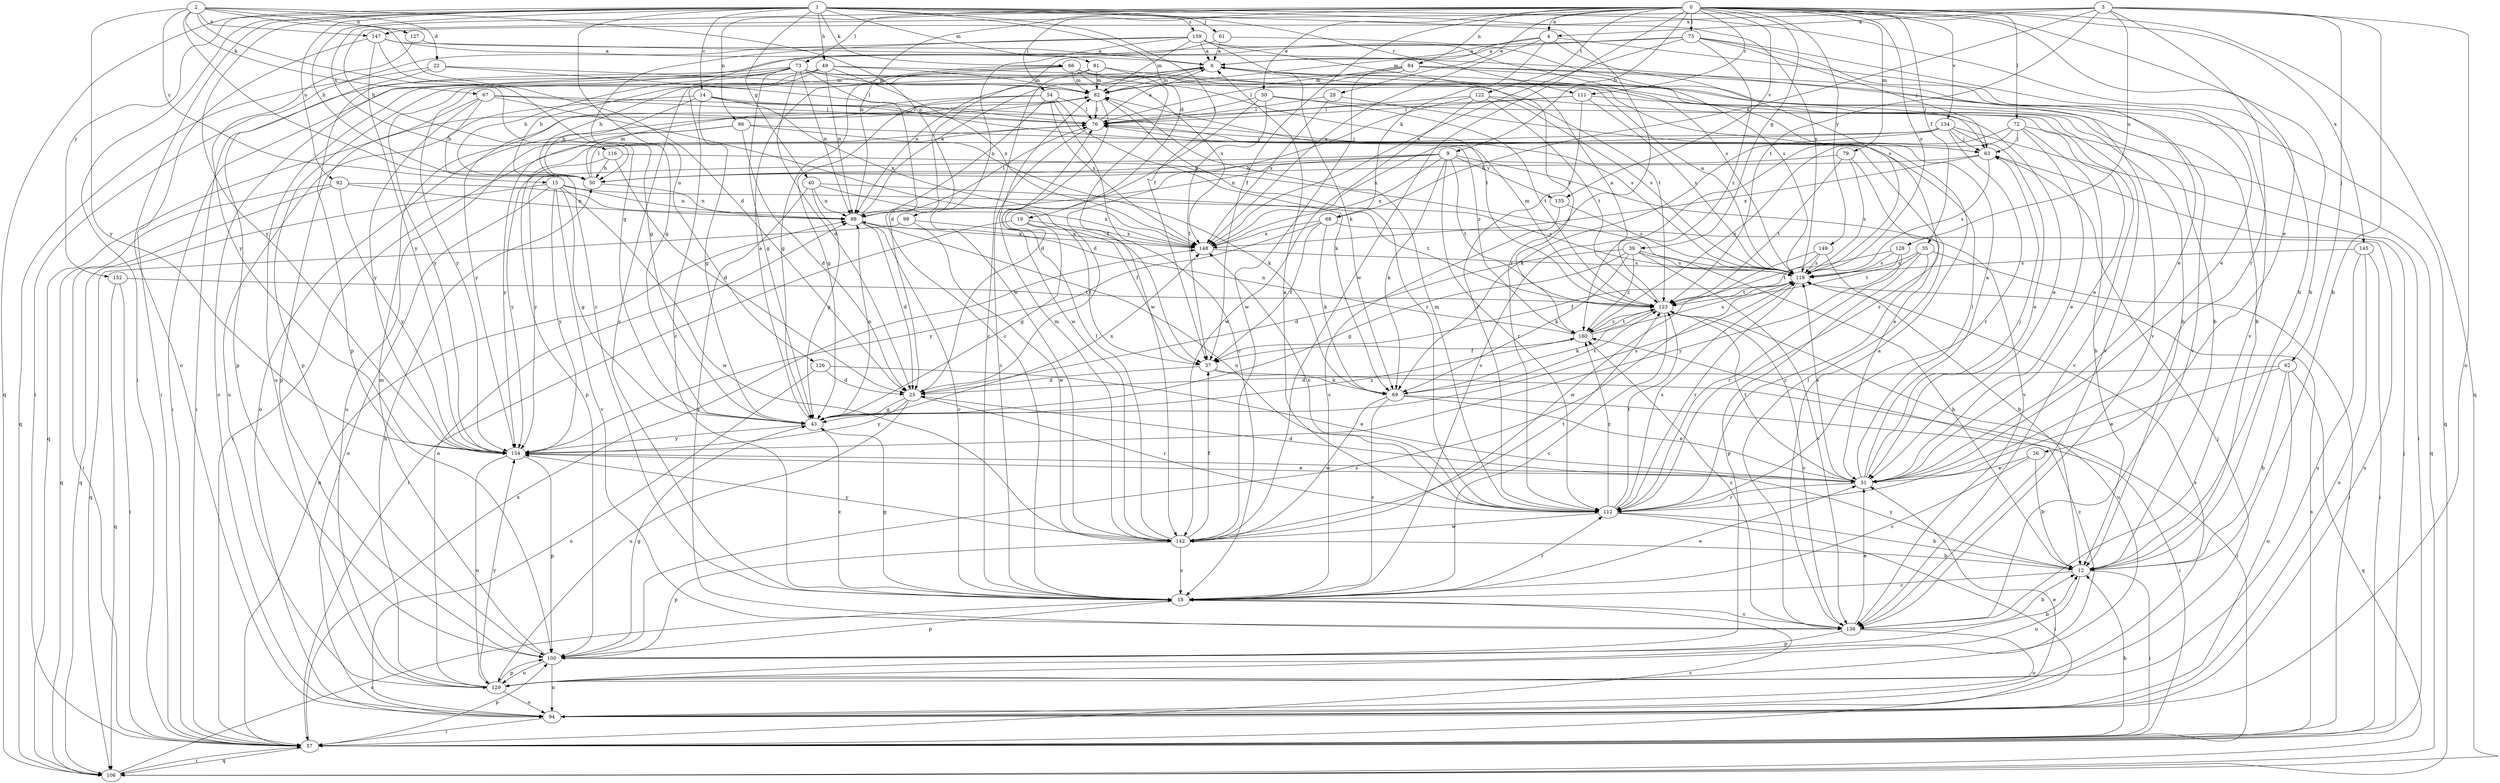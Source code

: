 strict digraph  {
0;
1;
2;
3;
4;
6;
9;
12;
14;
15;
18;
19;
22;
25;
26;
28;
30;
31;
35;
37;
39;
40;
43;
49;
50;
54;
57;
61;
62;
63;
66;
67;
68;
69;
72;
73;
75;
76;
79;
81;
82;
84;
86;
88;
92;
94;
99;
100;
106;
111;
112;
116;
118;
122;
123;
126;
127;
128;
129;
134;
135;
136;
142;
145;
147;
148;
149;
152;
154;
159;
160;
0 -> 4  [label=a];
0 -> 9  [label=b];
0 -> 12  [label=b];
0 -> 26  [label=e];
0 -> 28  [label=e];
0 -> 30  [label=e];
0 -> 35  [label=f];
0 -> 37  [label=f];
0 -> 39  [label=g];
0 -> 54  [label=i];
0 -> 72  [label=l];
0 -> 73  [label=l];
0 -> 75  [label=l];
0 -> 79  [label=m];
0 -> 84  [label=n];
0 -> 86  [label=n];
0 -> 88  [label=n];
0 -> 106  [label=q];
0 -> 111  [label=r];
0 -> 116  [label=s];
0 -> 118  [label=s];
0 -> 122  [label=t];
0 -> 134  [label=v];
0 -> 135  [label=v];
0 -> 142  [label=w];
0 -> 145  [label=x];
0 -> 149  [label=y];
1 -> 12  [label=b];
1 -> 14  [label=c];
1 -> 19  [label=d];
1 -> 37  [label=f];
1 -> 40  [label=g];
1 -> 49  [label=h];
1 -> 50  [label=h];
1 -> 57  [label=i];
1 -> 61  [label=j];
1 -> 66  [label=k];
1 -> 81  [label=m];
1 -> 92  [label=o];
1 -> 94  [label=o];
1 -> 106  [label=q];
1 -> 111  [label=r];
1 -> 112  [label=r];
1 -> 118  [label=s];
1 -> 126  [label=u];
1 -> 152  [label=y];
1 -> 154  [label=y];
1 -> 159  [label=z];
2 -> 15  [label=c];
2 -> 18  [label=c];
2 -> 22  [label=d];
2 -> 25  [label=d];
2 -> 43  [label=g];
2 -> 67  [label=k];
2 -> 99  [label=p];
2 -> 127  [label=u];
2 -> 147  [label=x];
2 -> 154  [label=y];
3 -> 4  [label=a];
3 -> 12  [label=b];
3 -> 50  [label=h];
3 -> 62  [label=j];
3 -> 68  [label=k];
3 -> 94  [label=o];
3 -> 112  [label=r];
3 -> 123  [label=t];
3 -> 128  [label=u];
3 -> 147  [label=x];
4 -> 6  [label=a];
4 -> 31  [label=e];
4 -> 68  [label=k];
4 -> 82  [label=m];
4 -> 118  [label=s];
4 -> 148  [label=x];
6 -> 82  [label=m];
6 -> 88  [label=n];
9 -> 50  [label=h];
9 -> 69  [label=k];
9 -> 88  [label=n];
9 -> 112  [label=r];
9 -> 123  [label=t];
9 -> 135  [label=v];
9 -> 136  [label=v];
9 -> 148  [label=x];
9 -> 154  [label=y];
12 -> 18  [label=c];
12 -> 57  [label=i];
12 -> 129  [label=u];
12 -> 154  [label=y];
14 -> 43  [label=g];
14 -> 50  [label=h];
14 -> 76  [label=l];
14 -> 118  [label=s];
14 -> 129  [label=u];
14 -> 148  [label=x];
15 -> 43  [label=g];
15 -> 88  [label=n];
15 -> 94  [label=o];
15 -> 106  [label=q];
15 -> 118  [label=s];
15 -> 136  [label=v];
15 -> 142  [label=w];
15 -> 154  [label=y];
18 -> 31  [label=e];
18 -> 43  [label=g];
18 -> 100  [label=p];
18 -> 112  [label=r];
18 -> 136  [label=v];
19 -> 37  [label=f];
19 -> 43  [label=g];
19 -> 57  [label=i];
19 -> 148  [label=x];
22 -> 76  [label=l];
22 -> 82  [label=m];
22 -> 100  [label=p];
22 -> 106  [label=q];
25 -> 43  [label=g];
25 -> 112  [label=r];
25 -> 129  [label=u];
25 -> 154  [label=y];
26 -> 12  [label=b];
26 -> 18  [label=c];
26 -> 31  [label=e];
28 -> 76  [label=l];
28 -> 112  [label=r];
28 -> 148  [label=x];
30 -> 25  [label=d];
30 -> 31  [label=e];
30 -> 37  [label=f];
30 -> 76  [label=l];
30 -> 123  [label=t];
31 -> 6  [label=a];
31 -> 25  [label=d];
31 -> 63  [label=j];
31 -> 76  [label=l];
31 -> 112  [label=r];
31 -> 118  [label=s];
31 -> 123  [label=t];
35 -> 57  [label=i];
35 -> 100  [label=p];
35 -> 112  [label=r];
35 -> 118  [label=s];
35 -> 154  [label=y];
37 -> 25  [label=d];
37 -> 57  [label=i];
37 -> 69  [label=k];
39 -> 12  [label=b];
39 -> 25  [label=d];
39 -> 43  [label=g];
39 -> 69  [label=k];
39 -> 118  [label=s];
39 -> 136  [label=v];
39 -> 160  [label=z];
40 -> 37  [label=f];
40 -> 43  [label=g];
40 -> 88  [label=n];
40 -> 123  [label=t];
40 -> 136  [label=v];
43 -> 6  [label=a];
43 -> 18  [label=c];
43 -> 88  [label=n];
43 -> 118  [label=s];
43 -> 148  [label=x];
43 -> 154  [label=y];
43 -> 160  [label=z];
49 -> 50  [label=h];
49 -> 57  [label=i];
49 -> 82  [label=m];
49 -> 88  [label=n];
49 -> 100  [label=p];
49 -> 123  [label=t];
49 -> 148  [label=x];
50 -> 76  [label=l];
50 -> 82  [label=m];
50 -> 88  [label=n];
54 -> 18  [label=c];
54 -> 43  [label=g];
54 -> 69  [label=k];
54 -> 76  [label=l];
54 -> 88  [label=n];
54 -> 148  [label=x];
54 -> 154  [label=y];
57 -> 12  [label=b];
57 -> 18  [label=c];
57 -> 63  [label=j];
57 -> 88  [label=n];
57 -> 100  [label=p];
57 -> 106  [label=q];
57 -> 118  [label=s];
57 -> 148  [label=x];
61 -> 6  [label=a];
61 -> 18  [label=c];
61 -> 118  [label=s];
62 -> 12  [label=b];
62 -> 25  [label=d];
62 -> 31  [label=e];
62 -> 94  [label=o];
62 -> 106  [label=q];
63 -> 50  [label=h];
63 -> 118  [label=s];
63 -> 148  [label=x];
66 -> 12  [label=b];
66 -> 18  [label=c];
66 -> 50  [label=h];
66 -> 82  [label=m];
66 -> 123  [label=t];
66 -> 148  [label=x];
66 -> 154  [label=y];
67 -> 37  [label=f];
67 -> 50  [label=h];
67 -> 76  [label=l];
67 -> 100  [label=p];
67 -> 154  [label=y];
67 -> 160  [label=z];
68 -> 37  [label=f];
68 -> 69  [label=k];
68 -> 94  [label=o];
68 -> 148  [label=x];
68 -> 154  [label=y];
69 -> 18  [label=c];
69 -> 31  [label=e];
69 -> 57  [label=i];
69 -> 123  [label=t];
69 -> 142  [label=w];
72 -> 12  [label=b];
72 -> 18  [label=c];
72 -> 31  [label=e];
72 -> 63  [label=j];
72 -> 106  [label=q];
72 -> 160  [label=z];
73 -> 12  [label=b];
73 -> 18  [label=c];
73 -> 25  [label=d];
73 -> 43  [label=g];
73 -> 50  [label=h];
73 -> 57  [label=i];
73 -> 82  [label=m];
73 -> 88  [label=n];
73 -> 94  [label=o];
73 -> 129  [label=u];
73 -> 136  [label=v];
75 -> 6  [label=a];
75 -> 25  [label=d];
75 -> 31  [label=e];
75 -> 63  [label=j];
75 -> 100  [label=p];
75 -> 136  [label=v];
75 -> 148  [label=x];
75 -> 160  [label=z];
76 -> 6  [label=a];
76 -> 18  [label=c];
76 -> 57  [label=i];
76 -> 63  [label=j];
79 -> 31  [label=e];
79 -> 50  [label=h];
79 -> 118  [label=s];
79 -> 123  [label=t];
81 -> 12  [label=b];
81 -> 18  [label=c];
81 -> 43  [label=g];
81 -> 82  [label=m];
81 -> 142  [label=w];
82 -> 76  [label=l];
82 -> 106  [label=q];
82 -> 112  [label=r];
82 -> 142  [label=w];
84 -> 63  [label=j];
84 -> 76  [label=l];
84 -> 82  [label=m];
84 -> 106  [label=q];
84 -> 136  [label=v];
84 -> 142  [label=w];
84 -> 154  [label=y];
86 -> 25  [label=d];
86 -> 63  [label=j];
86 -> 69  [label=k];
86 -> 129  [label=u];
86 -> 154  [label=y];
88 -> 6  [label=a];
88 -> 18  [label=c];
88 -> 25  [label=d];
88 -> 76  [label=l];
88 -> 148  [label=x];
92 -> 57  [label=i];
92 -> 88  [label=n];
92 -> 106  [label=q];
92 -> 148  [label=x];
92 -> 154  [label=y];
94 -> 31  [label=e];
94 -> 57  [label=i];
94 -> 63  [label=j];
99 -> 106  [label=q];
99 -> 142  [label=w];
99 -> 148  [label=x];
100 -> 12  [label=b];
100 -> 43  [label=g];
100 -> 82  [label=m];
100 -> 94  [label=o];
100 -> 118  [label=s];
100 -> 129  [label=u];
106 -> 18  [label=c];
106 -> 57  [label=i];
111 -> 31  [label=e];
111 -> 76  [label=l];
111 -> 94  [label=o];
111 -> 112  [label=r];
111 -> 118  [label=s];
112 -> 6  [label=a];
112 -> 12  [label=b];
112 -> 57  [label=i];
112 -> 82  [label=m];
112 -> 88  [label=n];
112 -> 118  [label=s];
112 -> 123  [label=t];
112 -> 142  [label=w];
112 -> 148  [label=x];
112 -> 160  [label=z];
116 -> 25  [label=d];
116 -> 50  [label=h];
116 -> 118  [label=s];
116 -> 154  [label=y];
118 -> 6  [label=a];
118 -> 112  [label=r];
118 -> 123  [label=t];
122 -> 25  [label=d];
122 -> 76  [label=l];
122 -> 118  [label=s];
122 -> 123  [label=t];
122 -> 136  [label=v];
122 -> 142  [label=w];
123 -> 6  [label=a];
123 -> 18  [label=c];
123 -> 69  [label=k];
123 -> 82  [label=m];
123 -> 129  [label=u];
123 -> 136  [label=v];
123 -> 160  [label=z];
126 -> 25  [label=d];
126 -> 31  [label=e];
126 -> 94  [label=o];
127 -> 6  [label=a];
127 -> 154  [label=y];
128 -> 37  [label=f];
128 -> 112  [label=r];
128 -> 118  [label=s];
128 -> 123  [label=t];
129 -> 50  [label=h];
129 -> 88  [label=n];
129 -> 94  [label=o];
129 -> 100  [label=p];
129 -> 118  [label=s];
129 -> 154  [label=y];
129 -> 160  [label=z];
134 -> 31  [label=e];
134 -> 57  [label=i];
134 -> 63  [label=j];
134 -> 69  [label=k];
134 -> 100  [label=p];
134 -> 112  [label=r];
134 -> 148  [label=x];
135 -> 18  [label=c];
135 -> 118  [label=s];
136 -> 6  [label=a];
136 -> 12  [label=b];
136 -> 31  [label=e];
136 -> 76  [label=l];
136 -> 94  [label=o];
136 -> 100  [label=p];
136 -> 160  [label=z];
142 -> 12  [label=b];
142 -> 18  [label=c];
142 -> 37  [label=f];
142 -> 76  [label=l];
142 -> 82  [label=m];
142 -> 100  [label=p];
142 -> 123  [label=t];
142 -> 154  [label=y];
145 -> 57  [label=i];
145 -> 94  [label=o];
145 -> 118  [label=s];
145 -> 129  [label=u];
147 -> 6  [label=a];
147 -> 43  [label=g];
147 -> 57  [label=i];
147 -> 136  [label=v];
147 -> 154  [label=y];
148 -> 118  [label=s];
149 -> 12  [label=b];
149 -> 118  [label=s];
149 -> 123  [label=t];
149 -> 142  [label=w];
152 -> 57  [label=i];
152 -> 106  [label=q];
152 -> 123  [label=t];
154 -> 31  [label=e];
154 -> 100  [label=p];
154 -> 129  [label=u];
159 -> 6  [label=a];
159 -> 43  [label=g];
159 -> 57  [label=i];
159 -> 69  [label=k];
159 -> 82  [label=m];
159 -> 118  [label=s];
159 -> 142  [label=w];
159 -> 160  [label=z];
160 -> 37  [label=f];
160 -> 88  [label=n];
160 -> 118  [label=s];
160 -> 123  [label=t];
}
